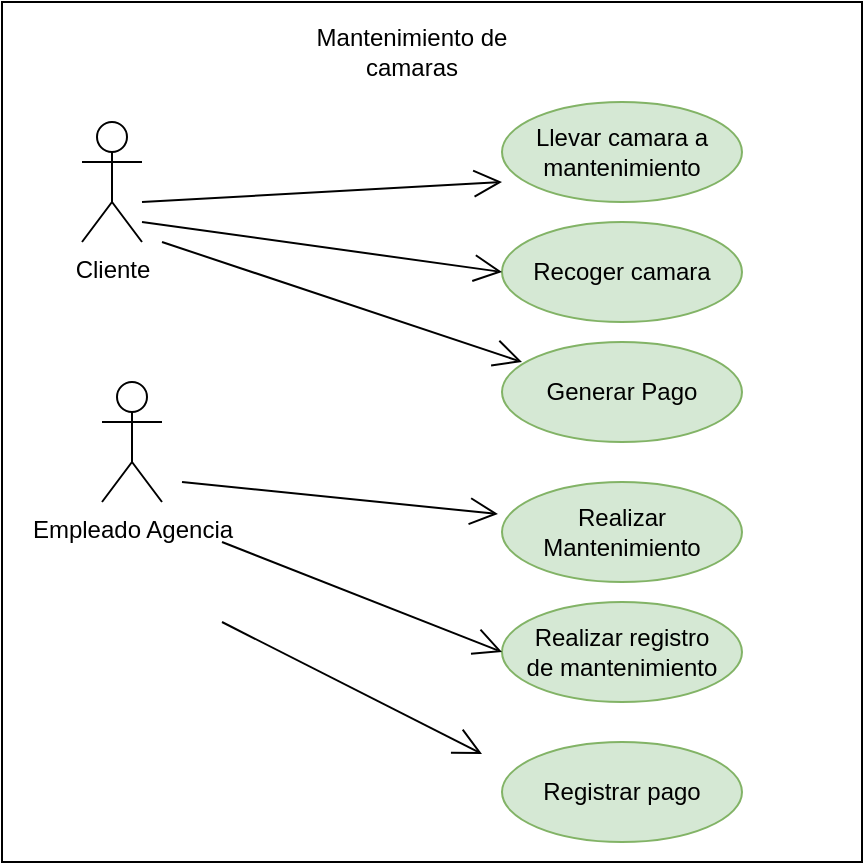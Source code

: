 <mxfile version="20.0.1" type="device"><diagram id="xFX-ZOtoK2q5hj7FYnpA" name="Page-1"><mxGraphModel dx="521" dy="421" grid="1" gridSize="10" guides="1" tooltips="1" connect="1" arrows="1" fold="1" page="1" pageScale="1" pageWidth="827" pageHeight="1169" math="0" shadow="0"><root><mxCell id="0"/><mxCell id="1" parent="0"/><mxCell id="NhRpUBxzReX5HxYxmSL9-1" value="" style="whiteSpace=wrap;html=1;aspect=fixed;" vertex="1" parent="1"><mxGeometry x="80" y="80" width="430" height="430" as="geometry"/></mxCell><mxCell id="NhRpUBxzReX5HxYxmSL9-2" value="Cliente" style="shape=umlActor;verticalLabelPosition=bottom;verticalAlign=top;html=1;outlineConnect=0;" vertex="1" parent="1"><mxGeometry x="120" y="140" width="30" height="60" as="geometry"/></mxCell><mxCell id="NhRpUBxzReX5HxYxmSL9-3" value="Empleado Agencia" style="shape=umlActor;verticalLabelPosition=bottom;verticalAlign=top;html=1;outlineConnect=0;" vertex="1" parent="1"><mxGeometry x="130" y="270" width="30" height="60" as="geometry"/></mxCell><mxCell id="NhRpUBxzReX5HxYxmSL9-4" value="" style="ellipse;whiteSpace=wrap;html=1;fillColor=#d5e8d4;strokeColor=#82b366;" vertex="1" parent="1"><mxGeometry x="330" y="130" width="120" height="50" as="geometry"/></mxCell><mxCell id="NhRpUBxzReX5HxYxmSL9-5" value="Mantenimiento de camaras" style="text;html=1;strokeColor=none;fillColor=none;align=center;verticalAlign=middle;whiteSpace=wrap;rounded=0;" vertex="1" parent="1"><mxGeometry x="220" y="90" width="130" height="30" as="geometry"/></mxCell><mxCell id="NhRpUBxzReX5HxYxmSL9-6" value="Llevar camara a&lt;br&gt;mantenimiento" style="text;html=1;strokeColor=none;fillColor=none;align=center;verticalAlign=middle;whiteSpace=wrap;rounded=0;" vertex="1" parent="1"><mxGeometry x="340" y="140" width="100" height="30" as="geometry"/></mxCell><mxCell id="NhRpUBxzReX5HxYxmSL9-7" value="" style="ellipse;whiteSpace=wrap;html=1;fillColor=#d5e8d4;strokeColor=#82b366;" vertex="1" parent="1"><mxGeometry x="330" y="190" width="120" height="50" as="geometry"/></mxCell><mxCell id="NhRpUBxzReX5HxYxmSL9-8" value="Recoger camara" style="text;html=1;strokeColor=none;fillColor=none;align=center;verticalAlign=middle;whiteSpace=wrap;rounded=0;" vertex="1" parent="1"><mxGeometry x="340" y="200" width="100" height="30" as="geometry"/></mxCell><mxCell id="NhRpUBxzReX5HxYxmSL9-9" value="" style="ellipse;whiteSpace=wrap;html=1;fillColor=#d5e8d4;strokeColor=#82b366;" vertex="1" parent="1"><mxGeometry x="330" y="250" width="120" height="50" as="geometry"/></mxCell><mxCell id="NhRpUBxzReX5HxYxmSL9-10" value="" style="ellipse;whiteSpace=wrap;html=1;fillColor=#d5e8d4;strokeColor=#82b366;" vertex="1" parent="1"><mxGeometry x="330" y="320" width="120" height="50" as="geometry"/></mxCell><mxCell id="NhRpUBxzReX5HxYxmSL9-11" value="Generar Pago" style="text;html=1;strokeColor=none;fillColor=none;align=center;verticalAlign=middle;whiteSpace=wrap;rounded=0;" vertex="1" parent="1"><mxGeometry x="340" y="260" width="100" height="30" as="geometry"/></mxCell><mxCell id="NhRpUBxzReX5HxYxmSL9-12" value="Realizar Mantenimiento" style="text;html=1;strokeColor=none;fillColor=none;align=center;verticalAlign=middle;whiteSpace=wrap;rounded=0;" vertex="1" parent="1"><mxGeometry x="340" y="330" width="100" height="30" as="geometry"/></mxCell><mxCell id="NhRpUBxzReX5HxYxmSL9-13" value="" style="ellipse;whiteSpace=wrap;html=1;fillColor=#d5e8d4;strokeColor=#82b366;" vertex="1" parent="1"><mxGeometry x="330" y="380" width="120" height="50" as="geometry"/></mxCell><mxCell id="NhRpUBxzReX5HxYxmSL9-14" value="" style="ellipse;whiteSpace=wrap;html=1;fillColor=#d5e8d4;strokeColor=#82b366;" vertex="1" parent="1"><mxGeometry x="330" y="450" width="120" height="50" as="geometry"/></mxCell><mxCell id="NhRpUBxzReX5HxYxmSL9-15" value="Realizar registro de mantenimiento" style="text;html=1;strokeColor=none;fillColor=none;align=center;verticalAlign=middle;whiteSpace=wrap;rounded=0;" vertex="1" parent="1"><mxGeometry x="340" y="390" width="100" height="30" as="geometry"/></mxCell><mxCell id="NhRpUBxzReX5HxYxmSL9-16" value="Registrar pago" style="text;html=1;strokeColor=none;fillColor=none;align=center;verticalAlign=middle;whiteSpace=wrap;rounded=0;" vertex="1" parent="1"><mxGeometry x="340" y="460" width="100" height="30" as="geometry"/></mxCell><mxCell id="NhRpUBxzReX5HxYxmSL9-17" value="" style="endArrow=open;endFill=1;endSize=12;html=1;rounded=0;" edge="1" parent="1"><mxGeometry width="160" relative="1" as="geometry"><mxPoint x="150" y="180" as="sourcePoint"/><mxPoint x="330" y="170" as="targetPoint"/></mxGeometry></mxCell><mxCell id="NhRpUBxzReX5HxYxmSL9-18" value="" style="endArrow=open;endFill=1;endSize=12;html=1;rounded=0;entryX=0;entryY=0.5;entryDx=0;entryDy=0;" edge="1" parent="1" target="NhRpUBxzReX5HxYxmSL9-7"><mxGeometry width="160" relative="1" as="geometry"><mxPoint x="150" y="190" as="sourcePoint"/><mxPoint x="340" y="180" as="targetPoint"/></mxGeometry></mxCell><mxCell id="NhRpUBxzReX5HxYxmSL9-19" value="" style="endArrow=open;endFill=1;endSize=12;html=1;rounded=0;" edge="1" parent="1"><mxGeometry width="160" relative="1" as="geometry"><mxPoint x="160" y="200" as="sourcePoint"/><mxPoint x="340" y="260" as="targetPoint"/></mxGeometry></mxCell><mxCell id="NhRpUBxzReX5HxYxmSL9-20" value="" style="endArrow=open;endFill=1;endSize=12;html=1;rounded=0;entryX=-0.017;entryY=0.32;entryDx=0;entryDy=0;entryPerimeter=0;" edge="1" parent="1" target="NhRpUBxzReX5HxYxmSL9-10"><mxGeometry width="160" relative="1" as="geometry"><mxPoint x="170" y="320" as="sourcePoint"/><mxPoint x="350" y="300" as="targetPoint"/></mxGeometry></mxCell><mxCell id="NhRpUBxzReX5HxYxmSL9-21" value="" style="endArrow=open;endFill=1;endSize=12;html=1;rounded=0;entryX=0;entryY=0.5;entryDx=0;entryDy=0;" edge="1" parent="1" target="NhRpUBxzReX5HxYxmSL9-13"><mxGeometry width="160" relative="1" as="geometry"><mxPoint x="190" y="350" as="sourcePoint"/><mxPoint x="320.0" y="416" as="targetPoint"/></mxGeometry></mxCell><mxCell id="NhRpUBxzReX5HxYxmSL9-22" value="" style="endArrow=open;endFill=1;endSize=12;html=1;rounded=0;entryX=-0.017;entryY=0.32;entryDx=0;entryDy=0;entryPerimeter=0;" edge="1" parent="1"><mxGeometry width="160" relative="1" as="geometry"><mxPoint x="190" y="390" as="sourcePoint"/><mxPoint x="320" y="456" as="targetPoint"/></mxGeometry></mxCell></root></mxGraphModel></diagram></mxfile>